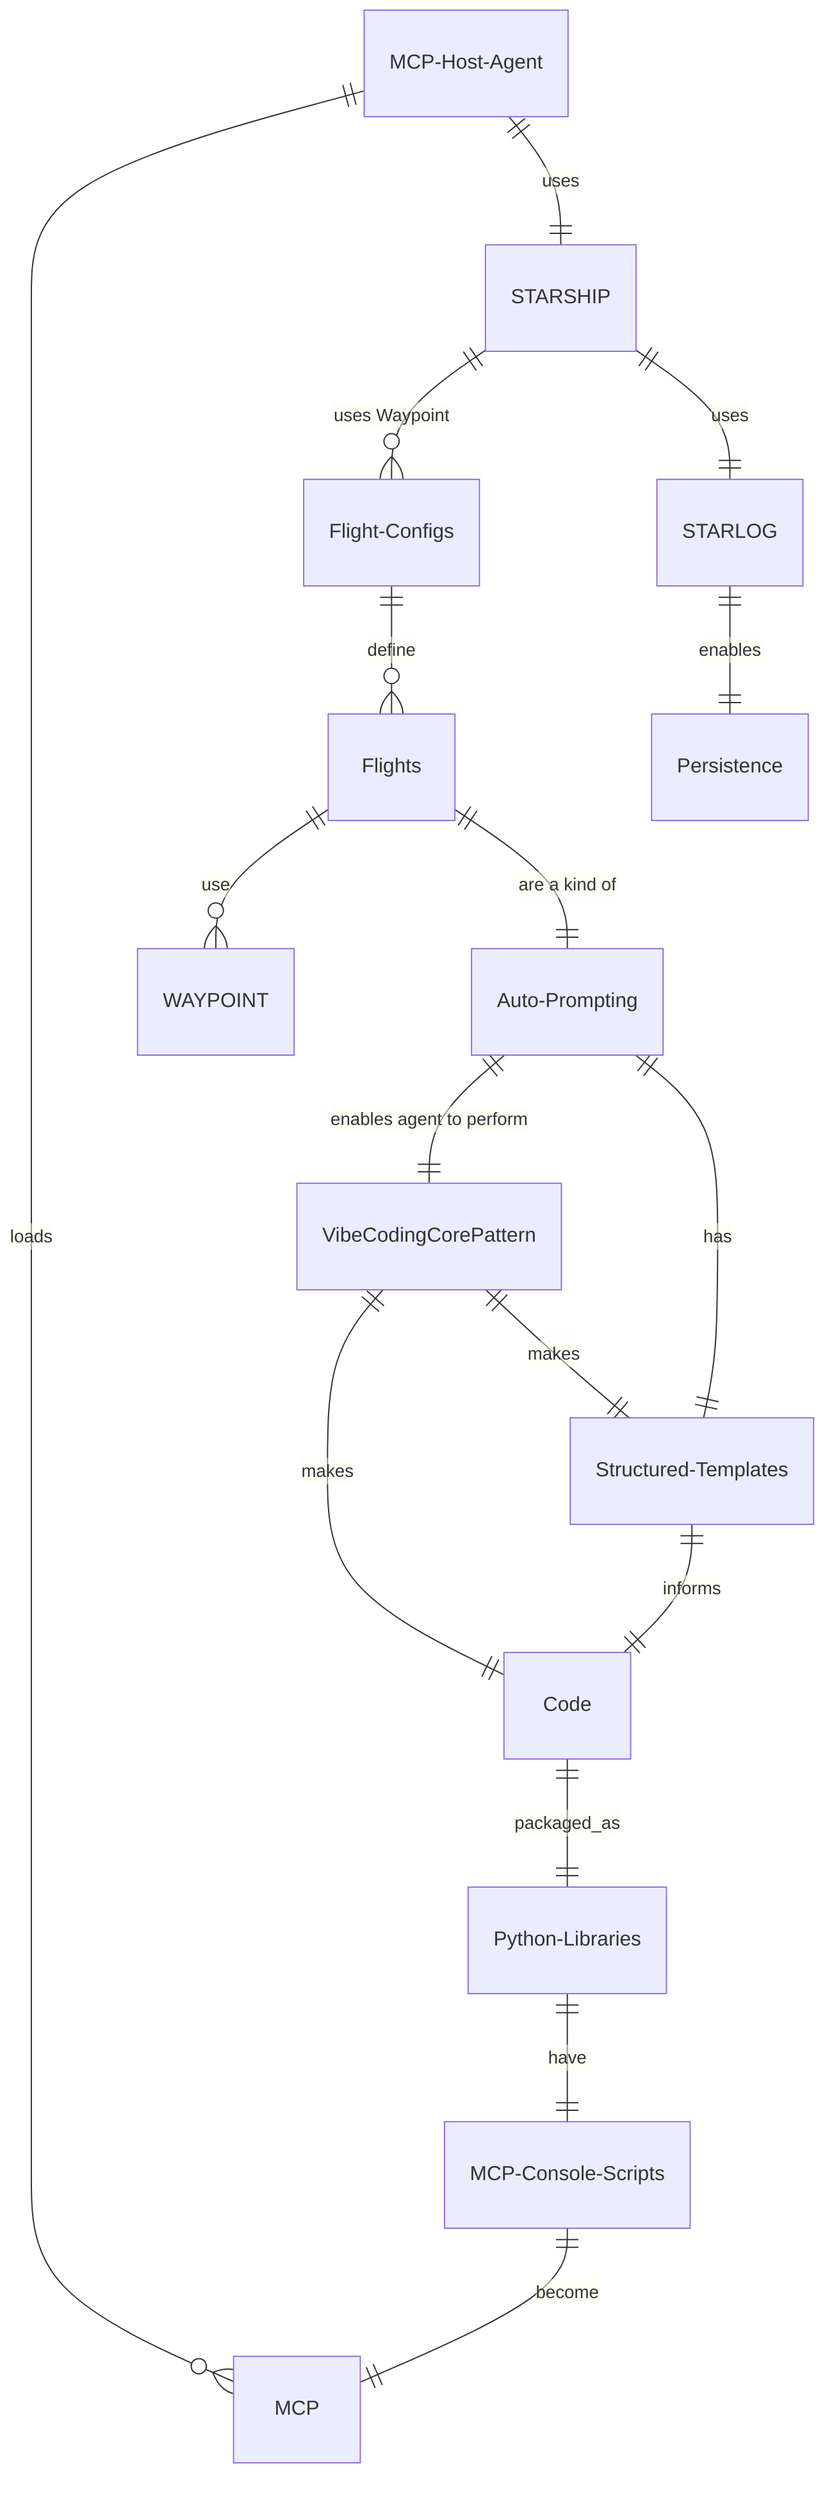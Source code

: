 erDiagram
    MCP-Host-Agent ||--o{ MCP : "loads"
    Python-Libraries ||--|| MCP-Console-Scripts : "have"
    MCP-Console-Scripts ||--|| MCP : "become"
    
    MCP-Host-Agent ||--|| STARSHIP : "uses"
    STARSHIP ||--o{ Flight-Configs : "uses Waypoint"
    Flight-Configs ||--o{ Flights : "define"
    STARSHIP ||--|| STARLOG : "uses"
    STARLOG ||--|| Persistence : "enables"
    Flights ||--o{ WAYPOINT: "use"
    Flights ||--|| Auto-Prompting : "are a kind of"
    Auto-Prompting ||--|| VibeCodingCorePattern : "enables agent to perform"
    VibeCodingCorePattern ||--|| Code : "makes"
    VibeCodingCorePattern ||--|| Structured-Templates : "makes"
    Code ||--|| Python-Libraries : "packaged_as"
    Auto-Prompting ||--|| Structured-Templates : "has"
    Structured-Templates ||--|| Code : "informs"